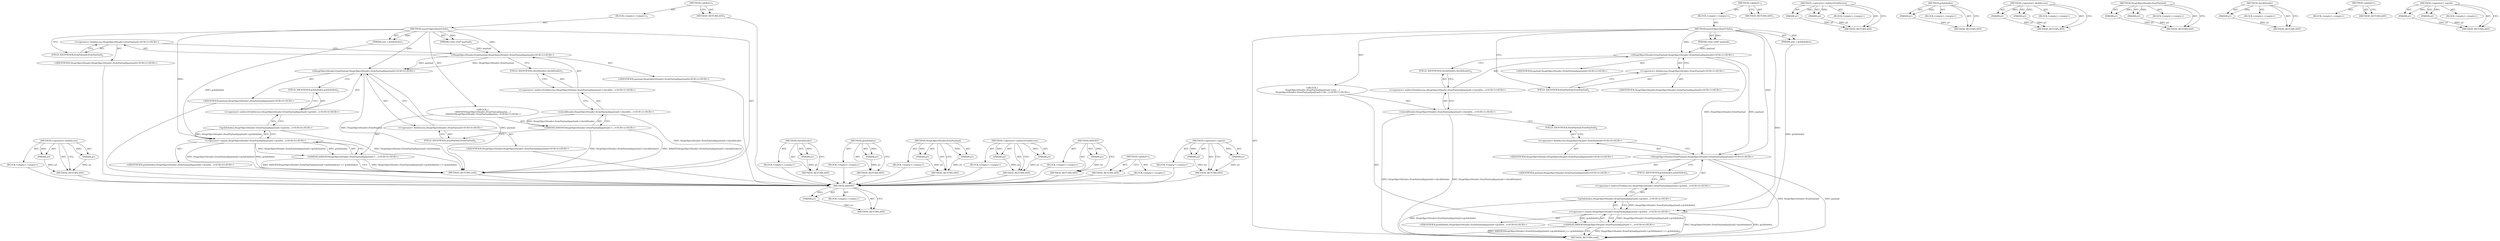 digraph "&lt;operator&gt;.equals" {
vulnerable_71 [label=<(METHOD,&lt;operator&gt;.fieldAccess)>];
vulnerable_72 [label=<(PARAM,p1)>];
vulnerable_73 [label=<(PARAM,p2)>];
vulnerable_74 [label=<(BLOCK,&lt;empty&gt;,&lt;empty&gt;)>];
vulnerable_75 [label=<(METHOD_RETURN,ANY)>];
vulnerable_6 [label=<(METHOD,&lt;global&gt;)<SUB>1</SUB>>];
vulnerable_7 [label=<(BLOCK,&lt;empty&gt;,&lt;empty&gt;)<SUB>1</SUB>>];
vulnerable_8 [label=<(METHOD,assertObjectHasGCInfo)<SUB>1</SUB>>];
vulnerable_9 [label=<(PARAM,const void* payload)<SUB>1</SUB>>];
vulnerable_10 [label=<(PARAM,size_t gcInfoIndex)<SUB>1</SUB>>];
vulnerable_11 [label="<(BLOCK,{
  ASSERT(HeapObjectHeader::fromPayload(payloa...,{
  ASSERT(HeapObjectHeader::fromPayload(payloa...)<SUB>1</SUB>>"];
vulnerable_12 [label="<(ASSERT,ASSERT(HeapObjectHeader::fromPayload(payload)-&gt;...)<SUB>2</SUB>>"];
vulnerable_13 [label="<(checkHeader,HeapObjectHeader::fromPayload(payload)-&gt;checkHe...)<SUB>2</SUB>>"];
vulnerable_14 [label="<(&lt;operator&gt;.indirectFieldAccess,HeapObjectHeader::fromPayload(payload)-&gt;checkHe...)<SUB>2</SUB>>"];
vulnerable_15 [label="<(HeapObjectHeader.fromPayload,HeapObjectHeader::fromPayload(payload))<SUB>2</SUB>>"];
vulnerable_16 [label="<(&lt;operator&gt;.fieldAccess,HeapObjectHeader::fromPayload)<SUB>2</SUB>>"];
vulnerable_17 [label="<(IDENTIFIER,HeapObjectHeader,HeapObjectHeader::fromPayload(payload))<SUB>2</SUB>>"];
vulnerable_18 [label=<(FIELD_IDENTIFIER,fromPayload,fromPayload)<SUB>2</SUB>>];
vulnerable_19 [label="<(IDENTIFIER,payload,HeapObjectHeader::fromPayload(payload))<SUB>2</SUB>>"];
vulnerable_20 [label=<(FIELD_IDENTIFIER,checkHeader,checkHeader)<SUB>2</SUB>>];
vulnerable_21 [label="<(ASSERT,ASSERT(HeapObjectHeader::fromPayload(payload)-&gt;...)<SUB>4</SUB>>"];
vulnerable_22 [label="<(&lt;operator&gt;.equals,HeapObjectHeader::fromPayload(payload)-&gt;gcInfoI...)<SUB>4</SUB>>"];
vulnerable_23 [label="<(gcInfoIndex,HeapObjectHeader::fromPayload(payload)-&gt;gcInfoI...)<SUB>4</SUB>>"];
vulnerable_24 [label="<(&lt;operator&gt;.indirectFieldAccess,HeapObjectHeader::fromPayload(payload)-&gt;gcInfoI...)<SUB>4</SUB>>"];
vulnerable_25 [label="<(HeapObjectHeader.fromPayload,HeapObjectHeader::fromPayload(payload))<SUB>4</SUB>>"];
vulnerable_26 [label="<(&lt;operator&gt;.fieldAccess,HeapObjectHeader::fromPayload)<SUB>4</SUB>>"];
vulnerable_27 [label="<(IDENTIFIER,HeapObjectHeader,HeapObjectHeader::fromPayload(payload))<SUB>4</SUB>>"];
vulnerable_28 [label=<(FIELD_IDENTIFIER,fromPayload,fromPayload)<SUB>4</SUB>>];
vulnerable_29 [label="<(IDENTIFIER,payload,HeapObjectHeader::fromPayload(payload))<SUB>4</SUB>>"];
vulnerable_30 [label=<(FIELD_IDENTIFIER,gcInfoIndex,gcInfoIndex)<SUB>4</SUB>>];
vulnerable_31 [label="<(IDENTIFIER,gcInfoIndex,HeapObjectHeader::fromPayload(payload)-&gt;gcInfoI...)<SUB>4</SUB>>"];
vulnerable_32 [label=<(METHOD_RETURN,void)<SUB>1</SUB>>];
vulnerable_34 [label=<(METHOD_RETURN,ANY)<SUB>1</SUB>>];
vulnerable_57 [label=<(METHOD,checkHeader)>];
vulnerable_58 [label=<(PARAM,p1)>];
vulnerable_59 [label=<(BLOCK,&lt;empty&gt;,&lt;empty&gt;)>];
vulnerable_60 [label=<(METHOD_RETURN,ANY)>];
vulnerable_81 [label=<(METHOD,gcInfoIndex)>];
vulnerable_82 [label=<(PARAM,p1)>];
vulnerable_83 [label=<(BLOCK,&lt;empty&gt;,&lt;empty&gt;)>];
vulnerable_84 [label=<(METHOD_RETURN,ANY)>];
vulnerable_66 [label=<(METHOD,HeapObjectHeader.fromPayload)>];
vulnerable_67 [label=<(PARAM,p1)>];
vulnerable_68 [label=<(PARAM,p2)>];
vulnerable_69 [label=<(BLOCK,&lt;empty&gt;,&lt;empty&gt;)>];
vulnerable_70 [label=<(METHOD_RETURN,ANY)>];
vulnerable_61 [label=<(METHOD,&lt;operator&gt;.indirectFieldAccess)>];
vulnerable_62 [label=<(PARAM,p1)>];
vulnerable_63 [label=<(PARAM,p2)>];
vulnerable_64 [label=<(BLOCK,&lt;empty&gt;,&lt;empty&gt;)>];
vulnerable_65 [label=<(METHOD_RETURN,ANY)>];
vulnerable_53 [label=<(METHOD,ASSERT)>];
vulnerable_54 [label=<(PARAM,p1)>];
vulnerable_55 [label=<(BLOCK,&lt;empty&gt;,&lt;empty&gt;)>];
vulnerable_56 [label=<(METHOD_RETURN,ANY)>];
vulnerable_47 [label=<(METHOD,&lt;global&gt;)<SUB>1</SUB>>];
vulnerable_48 [label=<(BLOCK,&lt;empty&gt;,&lt;empty&gt;)>];
vulnerable_49 [label=<(METHOD_RETURN,ANY)>];
vulnerable_76 [label=<(METHOD,&lt;operator&gt;.equals)>];
vulnerable_77 [label=<(PARAM,p1)>];
vulnerable_78 [label=<(PARAM,p2)>];
vulnerable_79 [label=<(BLOCK,&lt;empty&gt;,&lt;empty&gt;)>];
vulnerable_80 [label=<(METHOD_RETURN,ANY)>];
fixed_71 [label=<(METHOD,ASSERT)>];
fixed_72 [label=<(PARAM,p1)>];
fixed_73 [label=<(BLOCK,&lt;empty&gt;,&lt;empty&gt;)>];
fixed_74 [label=<(METHOD_RETURN,ANY)>];
fixed_6 [label=<(METHOD,&lt;global&gt;)<SUB>1</SUB>>];
fixed_7 [label=<(BLOCK,&lt;empty&gt;,&lt;empty&gt;)<SUB>1</SUB>>];
fixed_8 [label=<(METHOD,assertObjectHasGCInfo)<SUB>1</SUB>>];
fixed_9 [label=<(PARAM,const void* payload)<SUB>1</SUB>>];
fixed_10 [label=<(PARAM,size_t gcInfoIndex)<SUB>1</SUB>>];
fixed_11 [label="<(BLOCK,{
  HeapObjectHeader::fromPayload(payload)-&gt;che...,{
  HeapObjectHeader::fromPayload(payload)-&gt;che...)<SUB>1</SUB>>"];
fixed_12 [label="<(checkHeader,HeapObjectHeader::fromPayload(payload)-&gt;checkHe...)<SUB>2</SUB>>"];
fixed_13 [label="<(&lt;operator&gt;.indirectFieldAccess,HeapObjectHeader::fromPayload(payload)-&gt;checkHe...)<SUB>2</SUB>>"];
fixed_14 [label="<(HeapObjectHeader.fromPayload,HeapObjectHeader::fromPayload(payload))<SUB>2</SUB>>"];
fixed_15 [label="<(&lt;operator&gt;.fieldAccess,HeapObjectHeader::fromPayload)<SUB>2</SUB>>"];
fixed_16 [label="<(IDENTIFIER,HeapObjectHeader,HeapObjectHeader::fromPayload(payload))<SUB>2</SUB>>"];
fixed_17 [label=<(FIELD_IDENTIFIER,fromPayload,fromPayload)<SUB>2</SUB>>];
fixed_18 [label="<(IDENTIFIER,payload,HeapObjectHeader::fromPayload(payload))<SUB>2</SUB>>"];
fixed_19 [label=<(FIELD_IDENTIFIER,checkHeader,checkHeader)<SUB>2</SUB>>];
fixed_20 [label="<(ASSERT,ASSERT(HeapObjectHeader::fromPayload(payload)-&gt;...)<SUB>4</SUB>>"];
fixed_21 [label="<(&lt;operator&gt;.equals,HeapObjectHeader::fromPayload(payload)-&gt;gcInfoI...)<SUB>4</SUB>>"];
fixed_22 [label="<(gcInfoIndex,HeapObjectHeader::fromPayload(payload)-&gt;gcInfoI...)<SUB>4</SUB>>"];
fixed_23 [label="<(&lt;operator&gt;.indirectFieldAccess,HeapObjectHeader::fromPayload(payload)-&gt;gcInfoI...)<SUB>4</SUB>>"];
fixed_24 [label="<(HeapObjectHeader.fromPayload,HeapObjectHeader::fromPayload(payload))<SUB>4</SUB>>"];
fixed_25 [label="<(&lt;operator&gt;.fieldAccess,HeapObjectHeader::fromPayload)<SUB>4</SUB>>"];
fixed_26 [label="<(IDENTIFIER,HeapObjectHeader,HeapObjectHeader::fromPayload(payload))<SUB>4</SUB>>"];
fixed_27 [label=<(FIELD_IDENTIFIER,fromPayload,fromPayload)<SUB>4</SUB>>];
fixed_28 [label="<(IDENTIFIER,payload,HeapObjectHeader::fromPayload(payload))<SUB>4</SUB>>"];
fixed_29 [label=<(FIELD_IDENTIFIER,gcInfoIndex,gcInfoIndex)<SUB>4</SUB>>];
fixed_30 [label="<(IDENTIFIER,gcInfoIndex,HeapObjectHeader::fromPayload(payload)-&gt;gcInfoI...)<SUB>4</SUB>>"];
fixed_31 [label=<(METHOD_RETURN,void)<SUB>1</SUB>>];
fixed_33 [label=<(METHOD_RETURN,ANY)<SUB>1</SUB>>];
fixed_56 [label=<(METHOD,&lt;operator&gt;.indirectFieldAccess)>];
fixed_57 [label=<(PARAM,p1)>];
fixed_58 [label=<(PARAM,p2)>];
fixed_59 [label=<(BLOCK,&lt;empty&gt;,&lt;empty&gt;)>];
fixed_60 [label=<(METHOD_RETURN,ANY)>];
fixed_80 [label=<(METHOD,gcInfoIndex)>];
fixed_81 [label=<(PARAM,p1)>];
fixed_82 [label=<(BLOCK,&lt;empty&gt;,&lt;empty&gt;)>];
fixed_83 [label=<(METHOD_RETURN,ANY)>];
fixed_66 [label=<(METHOD,&lt;operator&gt;.fieldAccess)>];
fixed_67 [label=<(PARAM,p1)>];
fixed_68 [label=<(PARAM,p2)>];
fixed_69 [label=<(BLOCK,&lt;empty&gt;,&lt;empty&gt;)>];
fixed_70 [label=<(METHOD_RETURN,ANY)>];
fixed_61 [label=<(METHOD,HeapObjectHeader.fromPayload)>];
fixed_62 [label=<(PARAM,p1)>];
fixed_63 [label=<(PARAM,p2)>];
fixed_64 [label=<(BLOCK,&lt;empty&gt;,&lt;empty&gt;)>];
fixed_65 [label=<(METHOD_RETURN,ANY)>];
fixed_52 [label=<(METHOD,checkHeader)>];
fixed_53 [label=<(PARAM,p1)>];
fixed_54 [label=<(BLOCK,&lt;empty&gt;,&lt;empty&gt;)>];
fixed_55 [label=<(METHOD_RETURN,ANY)>];
fixed_46 [label=<(METHOD,&lt;global&gt;)<SUB>1</SUB>>];
fixed_47 [label=<(BLOCK,&lt;empty&gt;,&lt;empty&gt;)>];
fixed_48 [label=<(METHOD_RETURN,ANY)>];
fixed_75 [label=<(METHOD,&lt;operator&gt;.equals)>];
fixed_76 [label=<(PARAM,p1)>];
fixed_77 [label=<(PARAM,p2)>];
fixed_78 [label=<(BLOCK,&lt;empty&gt;,&lt;empty&gt;)>];
fixed_79 [label=<(METHOD_RETURN,ANY)>];
vulnerable_71 -> vulnerable_72  [key=0, label="AST: "];
vulnerable_71 -> vulnerable_72  [key=1, label="DDG: "];
vulnerable_71 -> vulnerable_74  [key=0, label="AST: "];
vulnerable_71 -> vulnerable_73  [key=0, label="AST: "];
vulnerable_71 -> vulnerable_73  [key=1, label="DDG: "];
vulnerable_71 -> vulnerable_75  [key=0, label="AST: "];
vulnerable_71 -> vulnerable_75  [key=1, label="CFG: "];
vulnerable_72 -> vulnerable_75  [key=0, label="DDG: p1"];
vulnerable_73 -> vulnerable_75  [key=0, label="DDG: p2"];
vulnerable_74 -> fixed_71  [key=0];
vulnerable_75 -> fixed_71  [key=0];
vulnerable_6 -> vulnerable_7  [key=0, label="AST: "];
vulnerable_6 -> vulnerable_34  [key=0, label="AST: "];
vulnerable_6 -> vulnerable_34  [key=1, label="CFG: "];
vulnerable_7 -> vulnerable_8  [key=0, label="AST: "];
vulnerable_8 -> vulnerable_9  [key=0, label="AST: "];
vulnerable_8 -> vulnerable_9  [key=1, label="DDG: "];
vulnerable_8 -> vulnerable_10  [key=0, label="AST: "];
vulnerable_8 -> vulnerable_10  [key=1, label="DDG: "];
vulnerable_8 -> vulnerable_11  [key=0, label="AST: "];
vulnerable_8 -> vulnerable_32  [key=0, label="AST: "];
vulnerable_8 -> vulnerable_18  [key=0, label="CFG: "];
vulnerable_8 -> vulnerable_22  [key=0, label="DDG: "];
vulnerable_8 -> vulnerable_15  [key=0, label="DDG: "];
vulnerable_8 -> vulnerable_25  [key=0, label="DDG: "];
vulnerable_9 -> vulnerable_15  [key=0, label="DDG: payload"];
vulnerable_10 -> vulnerable_22  [key=0, label="DDG: gcInfoIndex"];
vulnerable_11 -> vulnerable_12  [key=0, label="AST: "];
vulnerable_11 -> vulnerable_21  [key=0, label="AST: "];
vulnerable_12 -> vulnerable_13  [key=0, label="AST: "];
vulnerable_12 -> vulnerable_28  [key=0, label="CFG: "];
vulnerable_12 -> vulnerable_32  [key=0, label="DDG: HeapObjectHeader::fromPayload(payload)-&gt;checkHeader()"];
vulnerable_12 -> vulnerable_32  [key=1, label="DDG: ASSERT(HeapObjectHeader::fromPayload(payload)-&gt;checkHeader())"];
vulnerable_13 -> vulnerable_14  [key=0, label="AST: "];
vulnerable_13 -> vulnerable_12  [key=0, label="CFG: "];
vulnerable_13 -> vulnerable_12  [key=1, label="DDG: HeapObjectHeader::fromPayload(payload)-&gt;checkHeader"];
vulnerable_13 -> vulnerable_32  [key=0, label="DDG: HeapObjectHeader::fromPayload(payload)-&gt;checkHeader"];
vulnerable_14 -> vulnerable_15  [key=0, label="AST: "];
vulnerable_14 -> vulnerable_20  [key=0, label="AST: "];
vulnerable_14 -> vulnerable_13  [key=0, label="CFG: "];
vulnerable_15 -> vulnerable_16  [key=0, label="AST: "];
vulnerable_15 -> vulnerable_19  [key=0, label="AST: "];
vulnerable_15 -> vulnerable_20  [key=0, label="CFG: "];
vulnerable_15 -> vulnerable_25  [key=0, label="DDG: HeapObjectHeader::fromPayload"];
vulnerable_15 -> vulnerable_25  [key=1, label="DDG: payload"];
vulnerable_16 -> vulnerable_17  [key=0, label="AST: "];
vulnerable_16 -> vulnerable_18  [key=0, label="AST: "];
vulnerable_16 -> vulnerable_15  [key=0, label="CFG: "];
vulnerable_17 -> fixed_71  [key=0];
vulnerable_18 -> vulnerable_16  [key=0, label="CFG: "];
vulnerable_19 -> fixed_71  [key=0];
vulnerable_20 -> vulnerable_14  [key=0, label="CFG: "];
vulnerable_21 -> vulnerable_22  [key=0, label="AST: "];
vulnerable_21 -> vulnerable_32  [key=0, label="CFG: "];
vulnerable_21 -> vulnerable_32  [key=1, label="DDG: HeapObjectHeader::fromPayload(payload)-&gt;gcInfoIndex() == gcInfoIndex"];
vulnerable_21 -> vulnerable_32  [key=2, label="DDG: ASSERT(HeapObjectHeader::fromPayload(payload)-&gt;gcInfoIndex() == gcInfoIndex)"];
vulnerable_22 -> vulnerable_23  [key=0, label="AST: "];
vulnerable_22 -> vulnerable_31  [key=0, label="AST: "];
vulnerable_22 -> vulnerable_21  [key=0, label="CFG: "];
vulnerable_22 -> vulnerable_21  [key=1, label="DDG: HeapObjectHeader::fromPayload(payload)-&gt;gcInfoIndex()"];
vulnerable_22 -> vulnerable_21  [key=2, label="DDG: gcInfoIndex"];
vulnerable_22 -> vulnerable_32  [key=0, label="DDG: HeapObjectHeader::fromPayload(payload)-&gt;gcInfoIndex()"];
vulnerable_22 -> vulnerable_32  [key=1, label="DDG: gcInfoIndex"];
vulnerable_23 -> vulnerable_24  [key=0, label="AST: "];
vulnerable_23 -> vulnerable_22  [key=0, label="CFG: "];
vulnerable_23 -> vulnerable_22  [key=1, label="DDG: HeapObjectHeader::fromPayload(payload)-&gt;gcInfoIndex"];
vulnerable_23 -> vulnerable_32  [key=0, label="DDG: HeapObjectHeader::fromPayload(payload)-&gt;gcInfoIndex"];
vulnerable_24 -> vulnerable_25  [key=0, label="AST: "];
vulnerable_24 -> vulnerable_30  [key=0, label="AST: "];
vulnerable_24 -> vulnerable_23  [key=0, label="CFG: "];
vulnerable_25 -> vulnerable_26  [key=0, label="AST: "];
vulnerable_25 -> vulnerable_29  [key=0, label="AST: "];
vulnerable_25 -> vulnerable_30  [key=0, label="CFG: "];
vulnerable_25 -> vulnerable_32  [key=0, label="DDG: HeapObjectHeader::fromPayload"];
vulnerable_25 -> vulnerable_32  [key=1, label="DDG: payload"];
vulnerable_26 -> vulnerable_27  [key=0, label="AST: "];
vulnerable_26 -> vulnerable_28  [key=0, label="AST: "];
vulnerable_26 -> vulnerable_25  [key=0, label="CFG: "];
vulnerable_27 -> fixed_71  [key=0];
vulnerable_28 -> vulnerable_26  [key=0, label="CFG: "];
vulnerable_29 -> fixed_71  [key=0];
vulnerable_30 -> vulnerable_24  [key=0, label="CFG: "];
vulnerable_31 -> fixed_71  [key=0];
vulnerable_32 -> fixed_71  [key=0];
vulnerable_34 -> fixed_71  [key=0];
vulnerable_57 -> vulnerable_58  [key=0, label="AST: "];
vulnerable_57 -> vulnerable_58  [key=1, label="DDG: "];
vulnerable_57 -> vulnerable_59  [key=0, label="AST: "];
vulnerable_57 -> vulnerable_60  [key=0, label="AST: "];
vulnerable_57 -> vulnerable_60  [key=1, label="CFG: "];
vulnerable_58 -> vulnerable_60  [key=0, label="DDG: p1"];
vulnerable_59 -> fixed_71  [key=0];
vulnerable_60 -> fixed_71  [key=0];
vulnerable_81 -> vulnerable_82  [key=0, label="AST: "];
vulnerable_81 -> vulnerable_82  [key=1, label="DDG: "];
vulnerable_81 -> vulnerable_83  [key=0, label="AST: "];
vulnerable_81 -> vulnerable_84  [key=0, label="AST: "];
vulnerable_81 -> vulnerable_84  [key=1, label="CFG: "];
vulnerable_82 -> vulnerable_84  [key=0, label="DDG: p1"];
vulnerable_83 -> fixed_71  [key=0];
vulnerable_84 -> fixed_71  [key=0];
vulnerable_66 -> vulnerable_67  [key=0, label="AST: "];
vulnerable_66 -> vulnerable_67  [key=1, label="DDG: "];
vulnerable_66 -> vulnerable_69  [key=0, label="AST: "];
vulnerable_66 -> vulnerable_68  [key=0, label="AST: "];
vulnerable_66 -> vulnerable_68  [key=1, label="DDG: "];
vulnerable_66 -> vulnerable_70  [key=0, label="AST: "];
vulnerable_66 -> vulnerable_70  [key=1, label="CFG: "];
vulnerable_67 -> vulnerable_70  [key=0, label="DDG: p1"];
vulnerable_68 -> vulnerable_70  [key=0, label="DDG: p2"];
vulnerable_69 -> fixed_71  [key=0];
vulnerable_70 -> fixed_71  [key=0];
vulnerable_61 -> vulnerable_62  [key=0, label="AST: "];
vulnerable_61 -> vulnerable_62  [key=1, label="DDG: "];
vulnerable_61 -> vulnerable_64  [key=0, label="AST: "];
vulnerable_61 -> vulnerable_63  [key=0, label="AST: "];
vulnerable_61 -> vulnerable_63  [key=1, label="DDG: "];
vulnerable_61 -> vulnerable_65  [key=0, label="AST: "];
vulnerable_61 -> vulnerable_65  [key=1, label="CFG: "];
vulnerable_62 -> vulnerable_65  [key=0, label="DDG: p1"];
vulnerable_63 -> vulnerable_65  [key=0, label="DDG: p2"];
vulnerable_64 -> fixed_71  [key=0];
vulnerable_65 -> fixed_71  [key=0];
vulnerable_53 -> vulnerable_54  [key=0, label="AST: "];
vulnerable_53 -> vulnerable_54  [key=1, label="DDG: "];
vulnerable_53 -> vulnerable_55  [key=0, label="AST: "];
vulnerable_53 -> vulnerable_56  [key=0, label="AST: "];
vulnerable_53 -> vulnerable_56  [key=1, label="CFG: "];
vulnerable_54 -> vulnerable_56  [key=0, label="DDG: p1"];
vulnerable_55 -> fixed_71  [key=0];
vulnerable_56 -> fixed_71  [key=0];
vulnerable_47 -> vulnerable_48  [key=0, label="AST: "];
vulnerable_47 -> vulnerable_49  [key=0, label="AST: "];
vulnerable_47 -> vulnerable_49  [key=1, label="CFG: "];
vulnerable_48 -> fixed_71  [key=0];
vulnerable_49 -> fixed_71  [key=0];
vulnerable_76 -> vulnerable_77  [key=0, label="AST: "];
vulnerable_76 -> vulnerable_77  [key=1, label="DDG: "];
vulnerable_76 -> vulnerable_79  [key=0, label="AST: "];
vulnerable_76 -> vulnerable_78  [key=0, label="AST: "];
vulnerable_76 -> vulnerable_78  [key=1, label="DDG: "];
vulnerable_76 -> vulnerable_80  [key=0, label="AST: "];
vulnerable_76 -> vulnerable_80  [key=1, label="CFG: "];
vulnerable_77 -> vulnerable_80  [key=0, label="DDG: p1"];
vulnerable_78 -> vulnerable_80  [key=0, label="DDG: p2"];
vulnerable_79 -> fixed_71  [key=0];
vulnerable_80 -> fixed_71  [key=0];
fixed_71 -> fixed_72  [key=0, label="AST: "];
fixed_71 -> fixed_72  [key=1, label="DDG: "];
fixed_71 -> fixed_73  [key=0, label="AST: "];
fixed_71 -> fixed_74  [key=0, label="AST: "];
fixed_71 -> fixed_74  [key=1, label="CFG: "];
fixed_72 -> fixed_74  [key=0, label="DDG: p1"];
fixed_6 -> fixed_7  [key=0, label="AST: "];
fixed_6 -> fixed_33  [key=0, label="AST: "];
fixed_6 -> fixed_33  [key=1, label="CFG: "];
fixed_7 -> fixed_8  [key=0, label="AST: "];
fixed_8 -> fixed_9  [key=0, label="AST: "];
fixed_8 -> fixed_9  [key=1, label="DDG: "];
fixed_8 -> fixed_10  [key=0, label="AST: "];
fixed_8 -> fixed_10  [key=1, label="DDG: "];
fixed_8 -> fixed_11  [key=0, label="AST: "];
fixed_8 -> fixed_31  [key=0, label="AST: "];
fixed_8 -> fixed_17  [key=0, label="CFG: "];
fixed_8 -> fixed_21  [key=0, label="DDG: "];
fixed_8 -> fixed_14  [key=0, label="DDG: "];
fixed_8 -> fixed_24  [key=0, label="DDG: "];
fixed_9 -> fixed_14  [key=0, label="DDG: payload"];
fixed_10 -> fixed_21  [key=0, label="DDG: gcInfoIndex"];
fixed_11 -> fixed_12  [key=0, label="AST: "];
fixed_11 -> fixed_20  [key=0, label="AST: "];
fixed_12 -> fixed_13  [key=0, label="AST: "];
fixed_12 -> fixed_27  [key=0, label="CFG: "];
fixed_12 -> fixed_31  [key=0, label="DDG: HeapObjectHeader::fromPayload(payload)-&gt;checkHeader"];
fixed_12 -> fixed_31  [key=1, label="DDG: HeapObjectHeader::fromPayload(payload)-&gt;checkHeader()"];
fixed_13 -> fixed_14  [key=0, label="AST: "];
fixed_13 -> fixed_19  [key=0, label="AST: "];
fixed_13 -> fixed_12  [key=0, label="CFG: "];
fixed_14 -> fixed_15  [key=0, label="AST: "];
fixed_14 -> fixed_18  [key=0, label="AST: "];
fixed_14 -> fixed_19  [key=0, label="CFG: "];
fixed_14 -> fixed_24  [key=0, label="DDG: HeapObjectHeader::fromPayload"];
fixed_14 -> fixed_24  [key=1, label="DDG: payload"];
fixed_15 -> fixed_16  [key=0, label="AST: "];
fixed_15 -> fixed_17  [key=0, label="AST: "];
fixed_15 -> fixed_14  [key=0, label="CFG: "];
fixed_17 -> fixed_15  [key=0, label="CFG: "];
fixed_19 -> fixed_13  [key=0, label="CFG: "];
fixed_20 -> fixed_21  [key=0, label="AST: "];
fixed_20 -> fixed_31  [key=0, label="CFG: "];
fixed_20 -> fixed_31  [key=1, label="DDG: HeapObjectHeader::fromPayload(payload)-&gt;gcInfoIndex() == gcInfoIndex"];
fixed_20 -> fixed_31  [key=2, label="DDG: ASSERT(HeapObjectHeader::fromPayload(payload)-&gt;gcInfoIndex() == gcInfoIndex)"];
fixed_21 -> fixed_22  [key=0, label="AST: "];
fixed_21 -> fixed_30  [key=0, label="AST: "];
fixed_21 -> fixed_20  [key=0, label="CFG: "];
fixed_21 -> fixed_20  [key=1, label="DDG: HeapObjectHeader::fromPayload(payload)-&gt;gcInfoIndex()"];
fixed_21 -> fixed_20  [key=2, label="DDG: gcInfoIndex"];
fixed_21 -> fixed_31  [key=0, label="DDG: HeapObjectHeader::fromPayload(payload)-&gt;gcInfoIndex()"];
fixed_21 -> fixed_31  [key=1, label="DDG: gcInfoIndex"];
fixed_22 -> fixed_23  [key=0, label="AST: "];
fixed_22 -> fixed_21  [key=0, label="CFG: "];
fixed_22 -> fixed_21  [key=1, label="DDG: HeapObjectHeader::fromPayload(payload)-&gt;gcInfoIndex"];
fixed_22 -> fixed_31  [key=0, label="DDG: HeapObjectHeader::fromPayload(payload)-&gt;gcInfoIndex"];
fixed_23 -> fixed_24  [key=0, label="AST: "];
fixed_23 -> fixed_29  [key=0, label="AST: "];
fixed_23 -> fixed_22  [key=0, label="CFG: "];
fixed_24 -> fixed_25  [key=0, label="AST: "];
fixed_24 -> fixed_28  [key=0, label="AST: "];
fixed_24 -> fixed_29  [key=0, label="CFG: "];
fixed_24 -> fixed_31  [key=0, label="DDG: HeapObjectHeader::fromPayload"];
fixed_24 -> fixed_31  [key=1, label="DDG: payload"];
fixed_25 -> fixed_26  [key=0, label="AST: "];
fixed_25 -> fixed_27  [key=0, label="AST: "];
fixed_25 -> fixed_24  [key=0, label="CFG: "];
fixed_27 -> fixed_25  [key=0, label="CFG: "];
fixed_29 -> fixed_23  [key=0, label="CFG: "];
fixed_56 -> fixed_57  [key=0, label="AST: "];
fixed_56 -> fixed_57  [key=1, label="DDG: "];
fixed_56 -> fixed_59  [key=0, label="AST: "];
fixed_56 -> fixed_58  [key=0, label="AST: "];
fixed_56 -> fixed_58  [key=1, label="DDG: "];
fixed_56 -> fixed_60  [key=0, label="AST: "];
fixed_56 -> fixed_60  [key=1, label="CFG: "];
fixed_57 -> fixed_60  [key=0, label="DDG: p1"];
fixed_58 -> fixed_60  [key=0, label="DDG: p2"];
fixed_80 -> fixed_81  [key=0, label="AST: "];
fixed_80 -> fixed_81  [key=1, label="DDG: "];
fixed_80 -> fixed_82  [key=0, label="AST: "];
fixed_80 -> fixed_83  [key=0, label="AST: "];
fixed_80 -> fixed_83  [key=1, label="CFG: "];
fixed_81 -> fixed_83  [key=0, label="DDG: p1"];
fixed_66 -> fixed_67  [key=0, label="AST: "];
fixed_66 -> fixed_67  [key=1, label="DDG: "];
fixed_66 -> fixed_69  [key=0, label="AST: "];
fixed_66 -> fixed_68  [key=0, label="AST: "];
fixed_66 -> fixed_68  [key=1, label="DDG: "];
fixed_66 -> fixed_70  [key=0, label="AST: "];
fixed_66 -> fixed_70  [key=1, label="CFG: "];
fixed_67 -> fixed_70  [key=0, label="DDG: p1"];
fixed_68 -> fixed_70  [key=0, label="DDG: p2"];
fixed_61 -> fixed_62  [key=0, label="AST: "];
fixed_61 -> fixed_62  [key=1, label="DDG: "];
fixed_61 -> fixed_64  [key=0, label="AST: "];
fixed_61 -> fixed_63  [key=0, label="AST: "];
fixed_61 -> fixed_63  [key=1, label="DDG: "];
fixed_61 -> fixed_65  [key=0, label="AST: "];
fixed_61 -> fixed_65  [key=1, label="CFG: "];
fixed_62 -> fixed_65  [key=0, label="DDG: p1"];
fixed_63 -> fixed_65  [key=0, label="DDG: p2"];
fixed_52 -> fixed_53  [key=0, label="AST: "];
fixed_52 -> fixed_53  [key=1, label="DDG: "];
fixed_52 -> fixed_54  [key=0, label="AST: "];
fixed_52 -> fixed_55  [key=0, label="AST: "];
fixed_52 -> fixed_55  [key=1, label="CFG: "];
fixed_53 -> fixed_55  [key=0, label="DDG: p1"];
fixed_46 -> fixed_47  [key=0, label="AST: "];
fixed_46 -> fixed_48  [key=0, label="AST: "];
fixed_46 -> fixed_48  [key=1, label="CFG: "];
fixed_75 -> fixed_76  [key=0, label="AST: "];
fixed_75 -> fixed_76  [key=1, label="DDG: "];
fixed_75 -> fixed_78  [key=0, label="AST: "];
fixed_75 -> fixed_77  [key=0, label="AST: "];
fixed_75 -> fixed_77  [key=1, label="DDG: "];
fixed_75 -> fixed_79  [key=0, label="AST: "];
fixed_75 -> fixed_79  [key=1, label="CFG: "];
fixed_76 -> fixed_79  [key=0, label="DDG: p1"];
fixed_77 -> fixed_79  [key=0, label="DDG: p2"];
}
